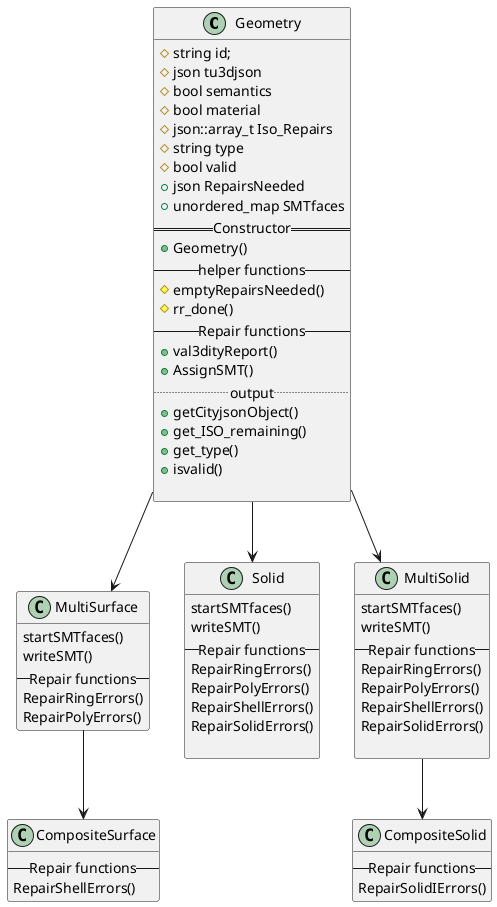 @startuml
skinparam title{
  Fontsize 20
}
'Title Inheritance of geometry type Classes

class Geometry {
    #string id;
    # json tu3djson
    # bool semantics
    # bool material
    # json::array_t Iso_Repairs
    # string type
    # bool valid
    + json RepairsNeeded
    + unordered_map SMTfaces
    == Constructor ==
    + Geometry()
    -- helper functions --
    # emptyRepairsNeeded()
    # rr_done()
    -- Repair functions --
    + val3dityReport()
    + AssignSMT()
    .. output ..
    + getCityjsonObject()
    + get_ISO_remaining()
    + get_type()
    + isvalid()

}


class MultiSurface {
    startSMTfaces()
    writeSMT()
    -- Repair functions --
    RepairRingErrors()
    RepairPolyErrors()
}

class CompositeSurface {
    -- Repair functions --
    RepairShellErrors()
}

class Solid {
    startSMTfaces()
    writeSMT()
    -- Repair functions --
    RepairRingErrors()
    RepairPolyErrors()
    RepairShellErrors()
    RepairSolidErrors()

}

class MultiSolid {
    startSMTfaces()
    writeSMT()
    -- Repair functions --
    RepairRingErrors()
    RepairPolyErrors()
    RepairShellErrors()
    RepairSolidErrors()

}

class CompositeSolid {
    -- Repair functions --
    RepairSolidIErrors()
}

Geometry --> MultiSurface
Geometry --> Solid
Geometry --> MultiSolid
MultiSolid --> CompositeSolid
MultiSurface --> CompositeSurface




@enduml
